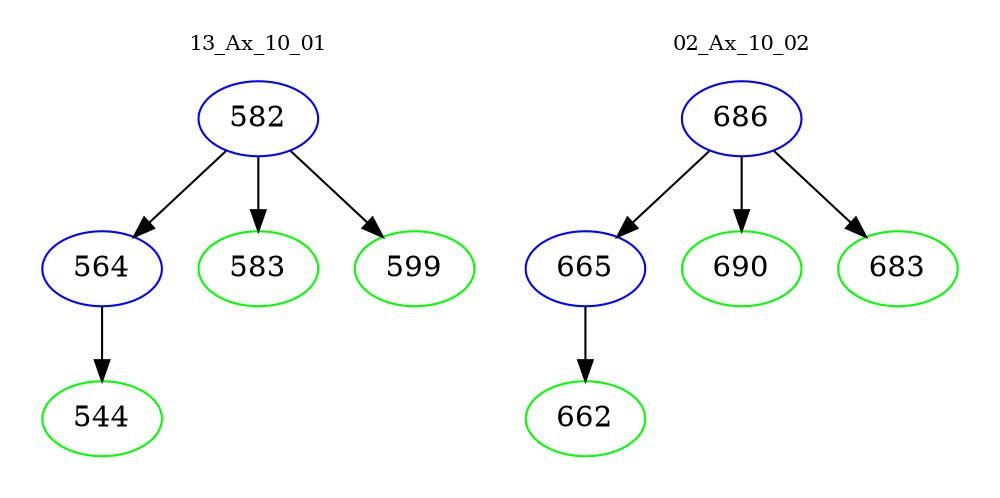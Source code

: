 digraph{
subgraph cluster_0 {
color = white
label = "13_Ax_10_01";
fontsize=10;
T0_582 [label="582", color="blue"]
T0_582 -> T0_564 [color="black"]
T0_564 [label="564", color="blue"]
T0_564 -> T0_544 [color="black"]
T0_544 [label="544", color="green"]
T0_582 -> T0_583 [color="black"]
T0_583 [label="583", color="green"]
T0_582 -> T0_599 [color="black"]
T0_599 [label="599", color="green"]
}
subgraph cluster_1 {
color = white
label = "02_Ax_10_02";
fontsize=10;
T1_686 [label="686", color="blue"]
T1_686 -> T1_665 [color="black"]
T1_665 [label="665", color="blue"]
T1_665 -> T1_662 [color="black"]
T1_662 [label="662", color="green"]
T1_686 -> T1_690 [color="black"]
T1_690 [label="690", color="green"]
T1_686 -> T1_683 [color="black"]
T1_683 [label="683", color="green"]
}
}
